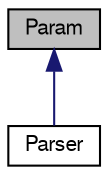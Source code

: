 digraph "Param"
{
  edge [fontname="FreeSans",fontsize="10",labelfontname="FreeSans",labelfontsize="10"];
  node [fontname="FreeSans",fontsize="10",shape=record];
  Node1 [label="Param",height=0.2,width=0.4,color="black", fillcolor="grey75", style="filled" fontcolor="black"];
  Node1 -> Node2 [dir="back",color="midnightblue",fontsize="10",style="solid",fontname="FreeSans"];
  Node2 [label="Parser",height=0.2,width=0.4,color="black", fillcolor="white", style="filled",URL="$classParser.html",tooltip="A parser class based on Param It parses files with the syntax key &lt;type&gt; value where key can contain ..."];
}
